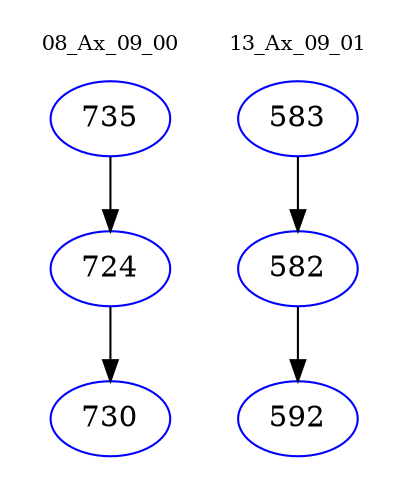 digraph{
subgraph cluster_0 {
color = white
label = "08_Ax_09_00";
fontsize=10;
T0_735 [label="735", color="blue"]
T0_735 -> T0_724 [color="black"]
T0_724 [label="724", color="blue"]
T0_724 -> T0_730 [color="black"]
T0_730 [label="730", color="blue"]
}
subgraph cluster_1 {
color = white
label = "13_Ax_09_01";
fontsize=10;
T1_583 [label="583", color="blue"]
T1_583 -> T1_582 [color="black"]
T1_582 [label="582", color="blue"]
T1_582 -> T1_592 [color="black"]
T1_592 [label="592", color="blue"]
}
}
